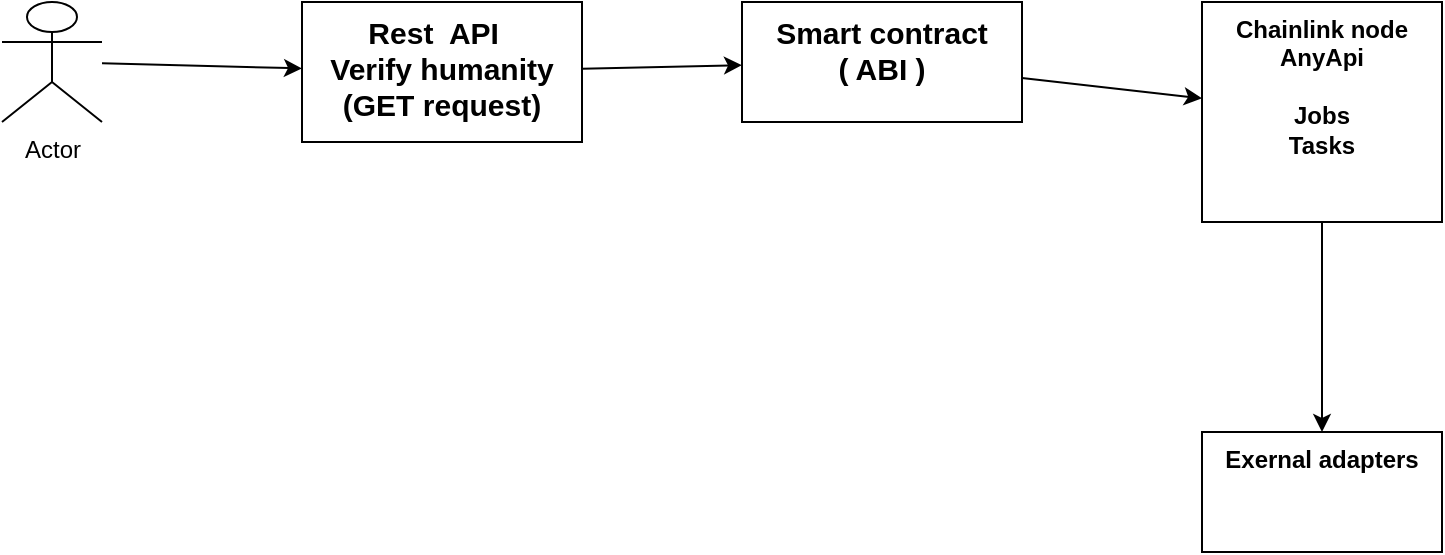 <mxfile>
    <diagram id="7cheuIGSzondjQH9T7Bg" name="Page-1">
        <mxGraphModel dx="820" dy="478" grid="1" gridSize="10" guides="1" tooltips="1" connect="1" arrows="1" fold="1" page="1" pageScale="1" pageWidth="850" pageHeight="1100" math="0" shadow="0">
            <root>
                <mxCell id="0"/>
                <mxCell id="1" parent="0"/>
                <mxCell id="5" value="" style="edgeStyle=none;html=1;" edge="1" parent="1" source="2" target="4">
                    <mxGeometry relative="1" as="geometry"/>
                </mxCell>
                <mxCell id="2" value="Actor" style="shape=umlActor;verticalLabelPosition=bottom;verticalAlign=top;html=1;outlineConnect=0;" vertex="1" parent="1">
                    <mxGeometry x="20" y="60" width="50" height="60" as="geometry"/>
                </mxCell>
                <mxCell id="7" value="" style="edgeStyle=none;html=1;fontSize=15;" edge="1" parent="1" source="4" target="6">
                    <mxGeometry relative="1" as="geometry"/>
                </mxCell>
                <mxCell id="4" value="&lt;span style=&quot;font-size: 15px&quot;&gt;Rest&amp;nbsp; API&amp;nbsp;&amp;nbsp;&lt;br&gt;Verify humanity&lt;br&gt;(GET request)&lt;br&gt;&lt;/span&gt;" style="whiteSpace=wrap;html=1;verticalAlign=top;fontStyle=1;align=center;" vertex="1" parent="1">
                    <mxGeometry x="170" y="60" width="140" height="70" as="geometry"/>
                </mxCell>
                <mxCell id="9" value="" style="edgeStyle=none;html=1;fontSize=15;" edge="1" parent="1" source="6" target="8">
                    <mxGeometry relative="1" as="geometry"/>
                </mxCell>
                <mxCell id="6" value="&lt;span style=&quot;font-size: 15px&quot;&gt;Smart contract &lt;br&gt;( ABI )&lt;br&gt;&lt;br&gt;&lt;/span&gt;" style="whiteSpace=wrap;html=1;verticalAlign=top;fontStyle=1;align=center;" vertex="1" parent="1">
                    <mxGeometry x="390" y="60" width="140" height="60" as="geometry"/>
                </mxCell>
                <mxCell id="11" value="" style="edgeStyle=none;html=1;fontSize=15;" edge="1" parent="1" source="8" target="10">
                    <mxGeometry relative="1" as="geometry"/>
                </mxCell>
                <mxCell id="8" value="Chainlink node&lt;br&gt;AnyApi&lt;br&gt;&lt;br&gt;Jobs&lt;br&gt;Tasks" style="whiteSpace=wrap;html=1;verticalAlign=top;fontStyle=1;" vertex="1" parent="1">
                    <mxGeometry x="620" y="60" width="120" height="110" as="geometry"/>
                </mxCell>
                <mxCell id="10" value="Exernal adapters" style="whiteSpace=wrap;html=1;verticalAlign=top;fontStyle=1;" vertex="1" parent="1">
                    <mxGeometry x="620" y="275" width="120" height="60" as="geometry"/>
                </mxCell>
            </root>
        </mxGraphModel>
    </diagram>
</mxfile>